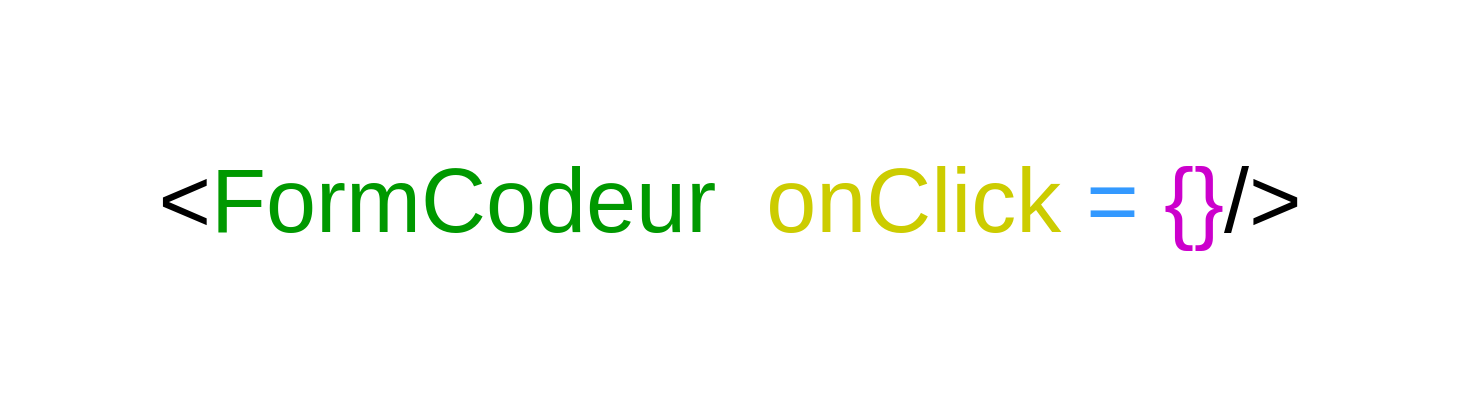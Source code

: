 <mxfile version="16.5.3" type="github">
  <diagram id="dQYsHAcI6JB0dbyWoWvz" name="Page-1">
    <mxGraphModel dx="946" dy="673" grid="1" gridSize="10" guides="1" tooltips="1" connect="1" arrows="1" fold="1" page="1" pageScale="1" pageWidth="827" pageHeight="1169" math="0" shadow="0">
      <root>
        <mxCell id="0" />
        <mxCell id="1" parent="0" />
        <mxCell id="pZtj0GvA_W0bMSEFH96x-2" value="&lt;font style=&quot;font-size: 45px&quot;&gt;&amp;lt;&lt;/font&gt;&lt;font style=&quot;font-size: 45px&quot;&gt;&lt;font color=&quot;#009900&quot;&gt;FormCodeur &amp;nbsp;&lt;/font&gt;&lt;font color=&quot;#cccc00&quot;&gt;onClick &lt;/font&gt;&lt;font color=&quot;#3399ff&quot;&gt;= &lt;/font&gt;&lt;font color=&quot;#cc00cc&quot;&gt;{}&lt;/font&gt;&lt;/font&gt;&lt;font style=&quot;font-size: 45px&quot;&gt;/&amp;gt;&lt;/font&gt;" style="text;html=1;strokeColor=none;fillColor=none;align=center;verticalAlign=middle;whiteSpace=wrap;rounded=0;strokeWidth=2;" vertex="1" parent="1">
          <mxGeometry x="50" y="90" width="730" height="200" as="geometry" />
        </mxCell>
      </root>
    </mxGraphModel>
  </diagram>
</mxfile>
